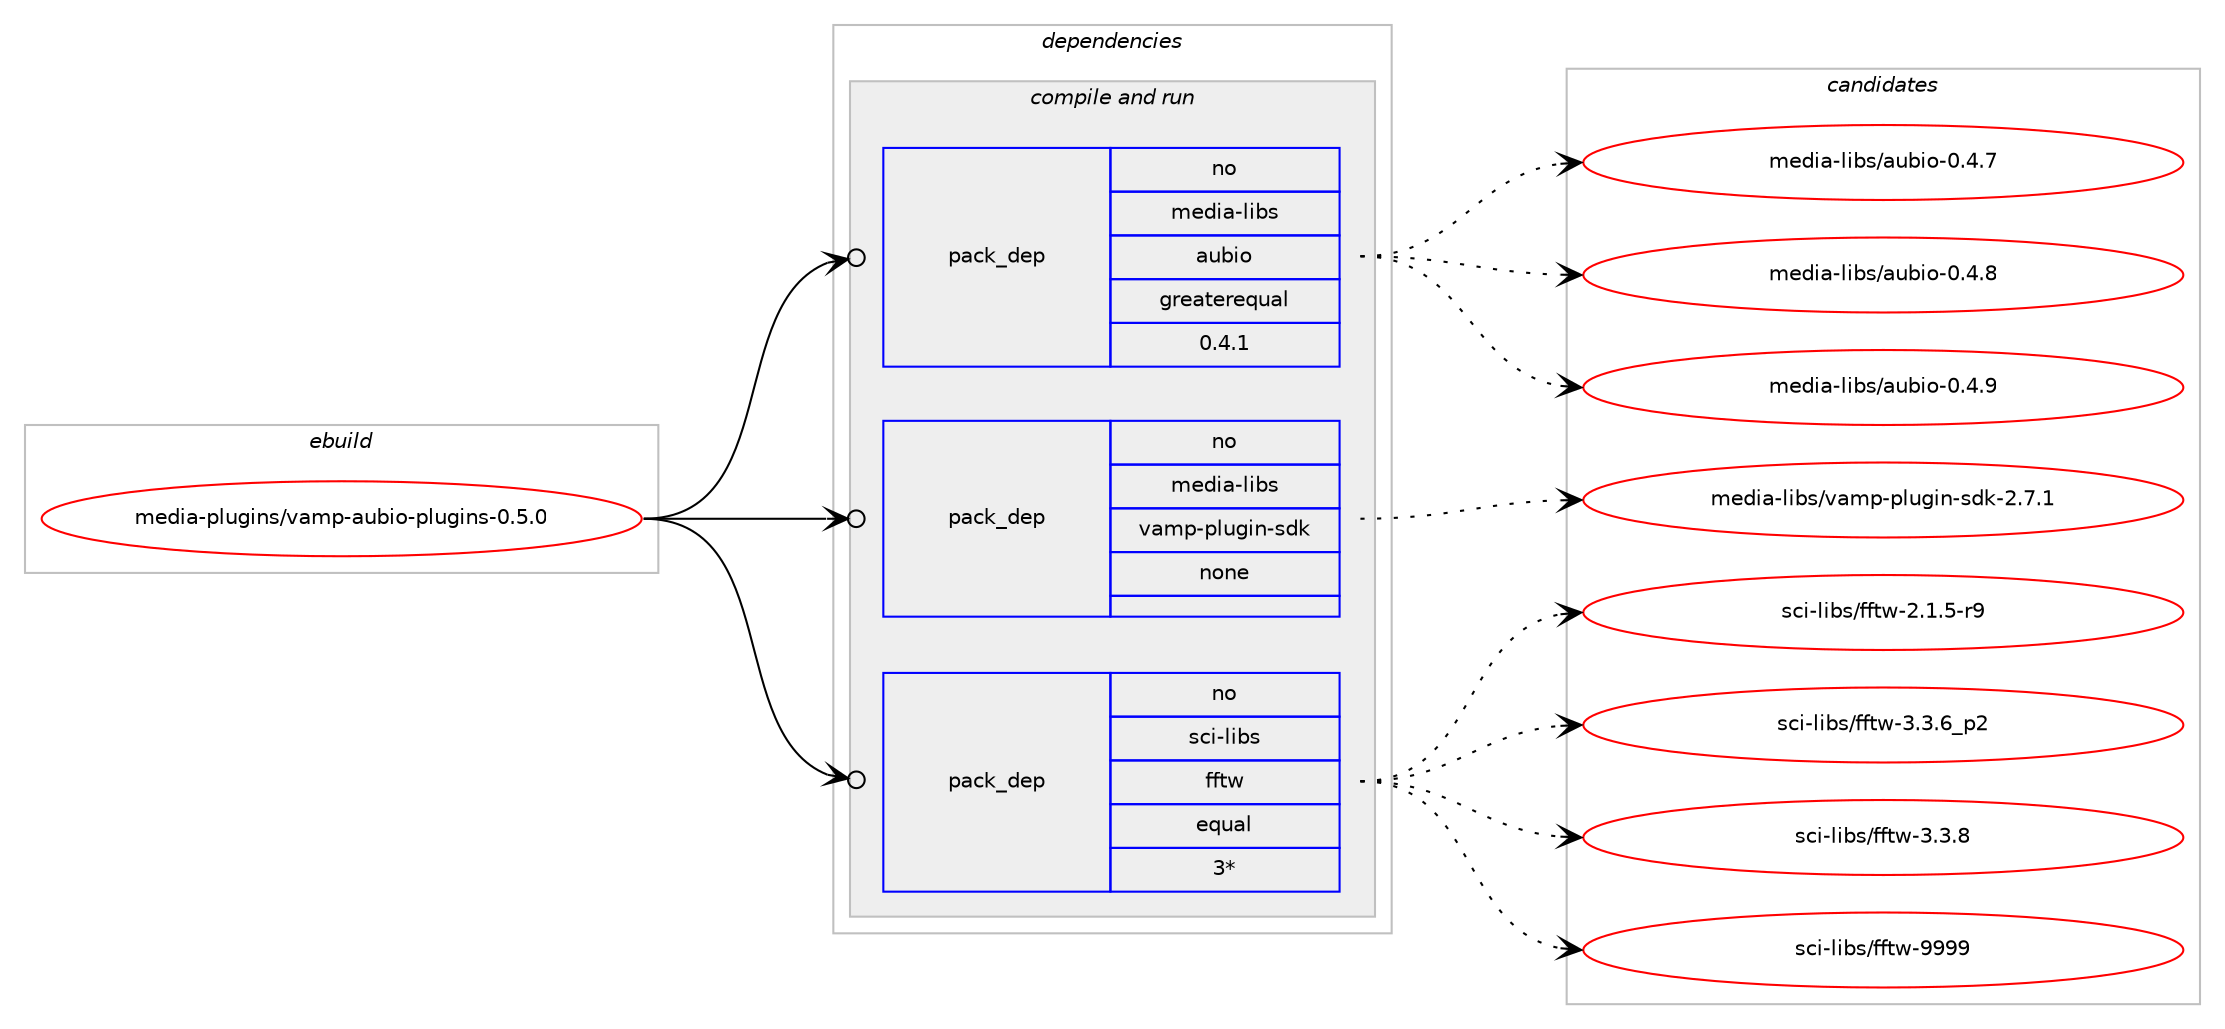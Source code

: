 digraph prolog {

# *************
# Graph options
# *************

newrank=true;
concentrate=true;
compound=true;
graph [rankdir=LR,fontname=Helvetica,fontsize=10,ranksep=1.5];#, ranksep=2.5, nodesep=0.2];
edge  [arrowhead=vee];
node  [fontname=Helvetica,fontsize=10];

# **********
# The ebuild
# **********

subgraph cluster_leftcol {
color=gray;
rank=same;
label=<<i>ebuild</i>>;
id [label="media-plugins/vamp-aubio-plugins-0.5.0", color=red, width=4, href="../media-plugins/vamp-aubio-plugins-0.5.0.svg"];
}

# ****************
# The dependencies
# ****************

subgraph cluster_midcol {
color=gray;
label=<<i>dependencies</i>>;
subgraph cluster_compile {
fillcolor="#eeeeee";
style=filled;
label=<<i>compile</i>>;
}
subgraph cluster_compileandrun {
fillcolor="#eeeeee";
style=filled;
label=<<i>compile and run</i>>;
subgraph pack1159614 {
dependency1622258 [label=<<TABLE BORDER="0" CELLBORDER="1" CELLSPACING="0" CELLPADDING="4" WIDTH="220"><TR><TD ROWSPAN="6" CELLPADDING="30">pack_dep</TD></TR><TR><TD WIDTH="110">no</TD></TR><TR><TD>media-libs</TD></TR><TR><TD>aubio</TD></TR><TR><TD>greaterequal</TD></TR><TR><TD>0.4.1</TD></TR></TABLE>>, shape=none, color=blue];
}
id:e -> dependency1622258:w [weight=20,style="solid",arrowhead="odotvee"];
subgraph pack1159615 {
dependency1622259 [label=<<TABLE BORDER="0" CELLBORDER="1" CELLSPACING="0" CELLPADDING="4" WIDTH="220"><TR><TD ROWSPAN="6" CELLPADDING="30">pack_dep</TD></TR><TR><TD WIDTH="110">no</TD></TR><TR><TD>media-libs</TD></TR><TR><TD>vamp-plugin-sdk</TD></TR><TR><TD>none</TD></TR><TR><TD></TD></TR></TABLE>>, shape=none, color=blue];
}
id:e -> dependency1622259:w [weight=20,style="solid",arrowhead="odotvee"];
subgraph pack1159616 {
dependency1622260 [label=<<TABLE BORDER="0" CELLBORDER="1" CELLSPACING="0" CELLPADDING="4" WIDTH="220"><TR><TD ROWSPAN="6" CELLPADDING="30">pack_dep</TD></TR><TR><TD WIDTH="110">no</TD></TR><TR><TD>sci-libs</TD></TR><TR><TD>fftw</TD></TR><TR><TD>equal</TD></TR><TR><TD>3*</TD></TR></TABLE>>, shape=none, color=blue];
}
id:e -> dependency1622260:w [weight=20,style="solid",arrowhead="odotvee"];
}
subgraph cluster_run {
fillcolor="#eeeeee";
style=filled;
label=<<i>run</i>>;
}
}

# **************
# The candidates
# **************

subgraph cluster_choices {
rank=same;
color=gray;
label=<<i>candidates</i>>;

subgraph choice1159614 {
color=black;
nodesep=1;
choice109101100105974510810598115479711798105111454846524655 [label="media-libs/aubio-0.4.7", color=red, width=4,href="../media-libs/aubio-0.4.7.svg"];
choice109101100105974510810598115479711798105111454846524656 [label="media-libs/aubio-0.4.8", color=red, width=4,href="../media-libs/aubio-0.4.8.svg"];
choice109101100105974510810598115479711798105111454846524657 [label="media-libs/aubio-0.4.9", color=red, width=4,href="../media-libs/aubio-0.4.9.svg"];
dependency1622258:e -> choice109101100105974510810598115479711798105111454846524655:w [style=dotted,weight="100"];
dependency1622258:e -> choice109101100105974510810598115479711798105111454846524656:w [style=dotted,weight="100"];
dependency1622258:e -> choice109101100105974510810598115479711798105111454846524657:w [style=dotted,weight="100"];
}
subgraph choice1159615 {
color=black;
nodesep=1;
choice10910110010597451081059811547118971091124511210811710310511045115100107455046554649 [label="media-libs/vamp-plugin-sdk-2.7.1", color=red, width=4,href="../media-libs/vamp-plugin-sdk-2.7.1.svg"];
dependency1622259:e -> choice10910110010597451081059811547118971091124511210811710310511045115100107455046554649:w [style=dotted,weight="100"];
}
subgraph choice1159616 {
color=black;
nodesep=1;
choice115991054510810598115471021021161194550464946534511457 [label="sci-libs/fftw-2.1.5-r9", color=red, width=4,href="../sci-libs/fftw-2.1.5-r9.svg"];
choice115991054510810598115471021021161194551465146549511250 [label="sci-libs/fftw-3.3.6_p2", color=red, width=4,href="../sci-libs/fftw-3.3.6_p2.svg"];
choice11599105451081059811547102102116119455146514656 [label="sci-libs/fftw-3.3.8", color=red, width=4,href="../sci-libs/fftw-3.3.8.svg"];
choice115991054510810598115471021021161194557575757 [label="sci-libs/fftw-9999", color=red, width=4,href="../sci-libs/fftw-9999.svg"];
dependency1622260:e -> choice115991054510810598115471021021161194550464946534511457:w [style=dotted,weight="100"];
dependency1622260:e -> choice115991054510810598115471021021161194551465146549511250:w [style=dotted,weight="100"];
dependency1622260:e -> choice11599105451081059811547102102116119455146514656:w [style=dotted,weight="100"];
dependency1622260:e -> choice115991054510810598115471021021161194557575757:w [style=dotted,weight="100"];
}
}

}
